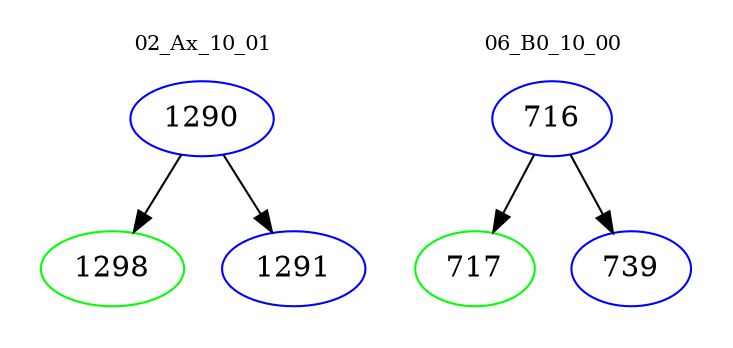 digraph{
subgraph cluster_0 {
color = white
label = "02_Ax_10_01";
fontsize=10;
T0_1290 [label="1290", color="blue"]
T0_1290 -> T0_1298 [color="black"]
T0_1298 [label="1298", color="green"]
T0_1290 -> T0_1291 [color="black"]
T0_1291 [label="1291", color="blue"]
}
subgraph cluster_1 {
color = white
label = "06_B0_10_00";
fontsize=10;
T1_716 [label="716", color="blue"]
T1_716 -> T1_717 [color="black"]
T1_717 [label="717", color="green"]
T1_716 -> T1_739 [color="black"]
T1_739 [label="739", color="blue"]
}
}

